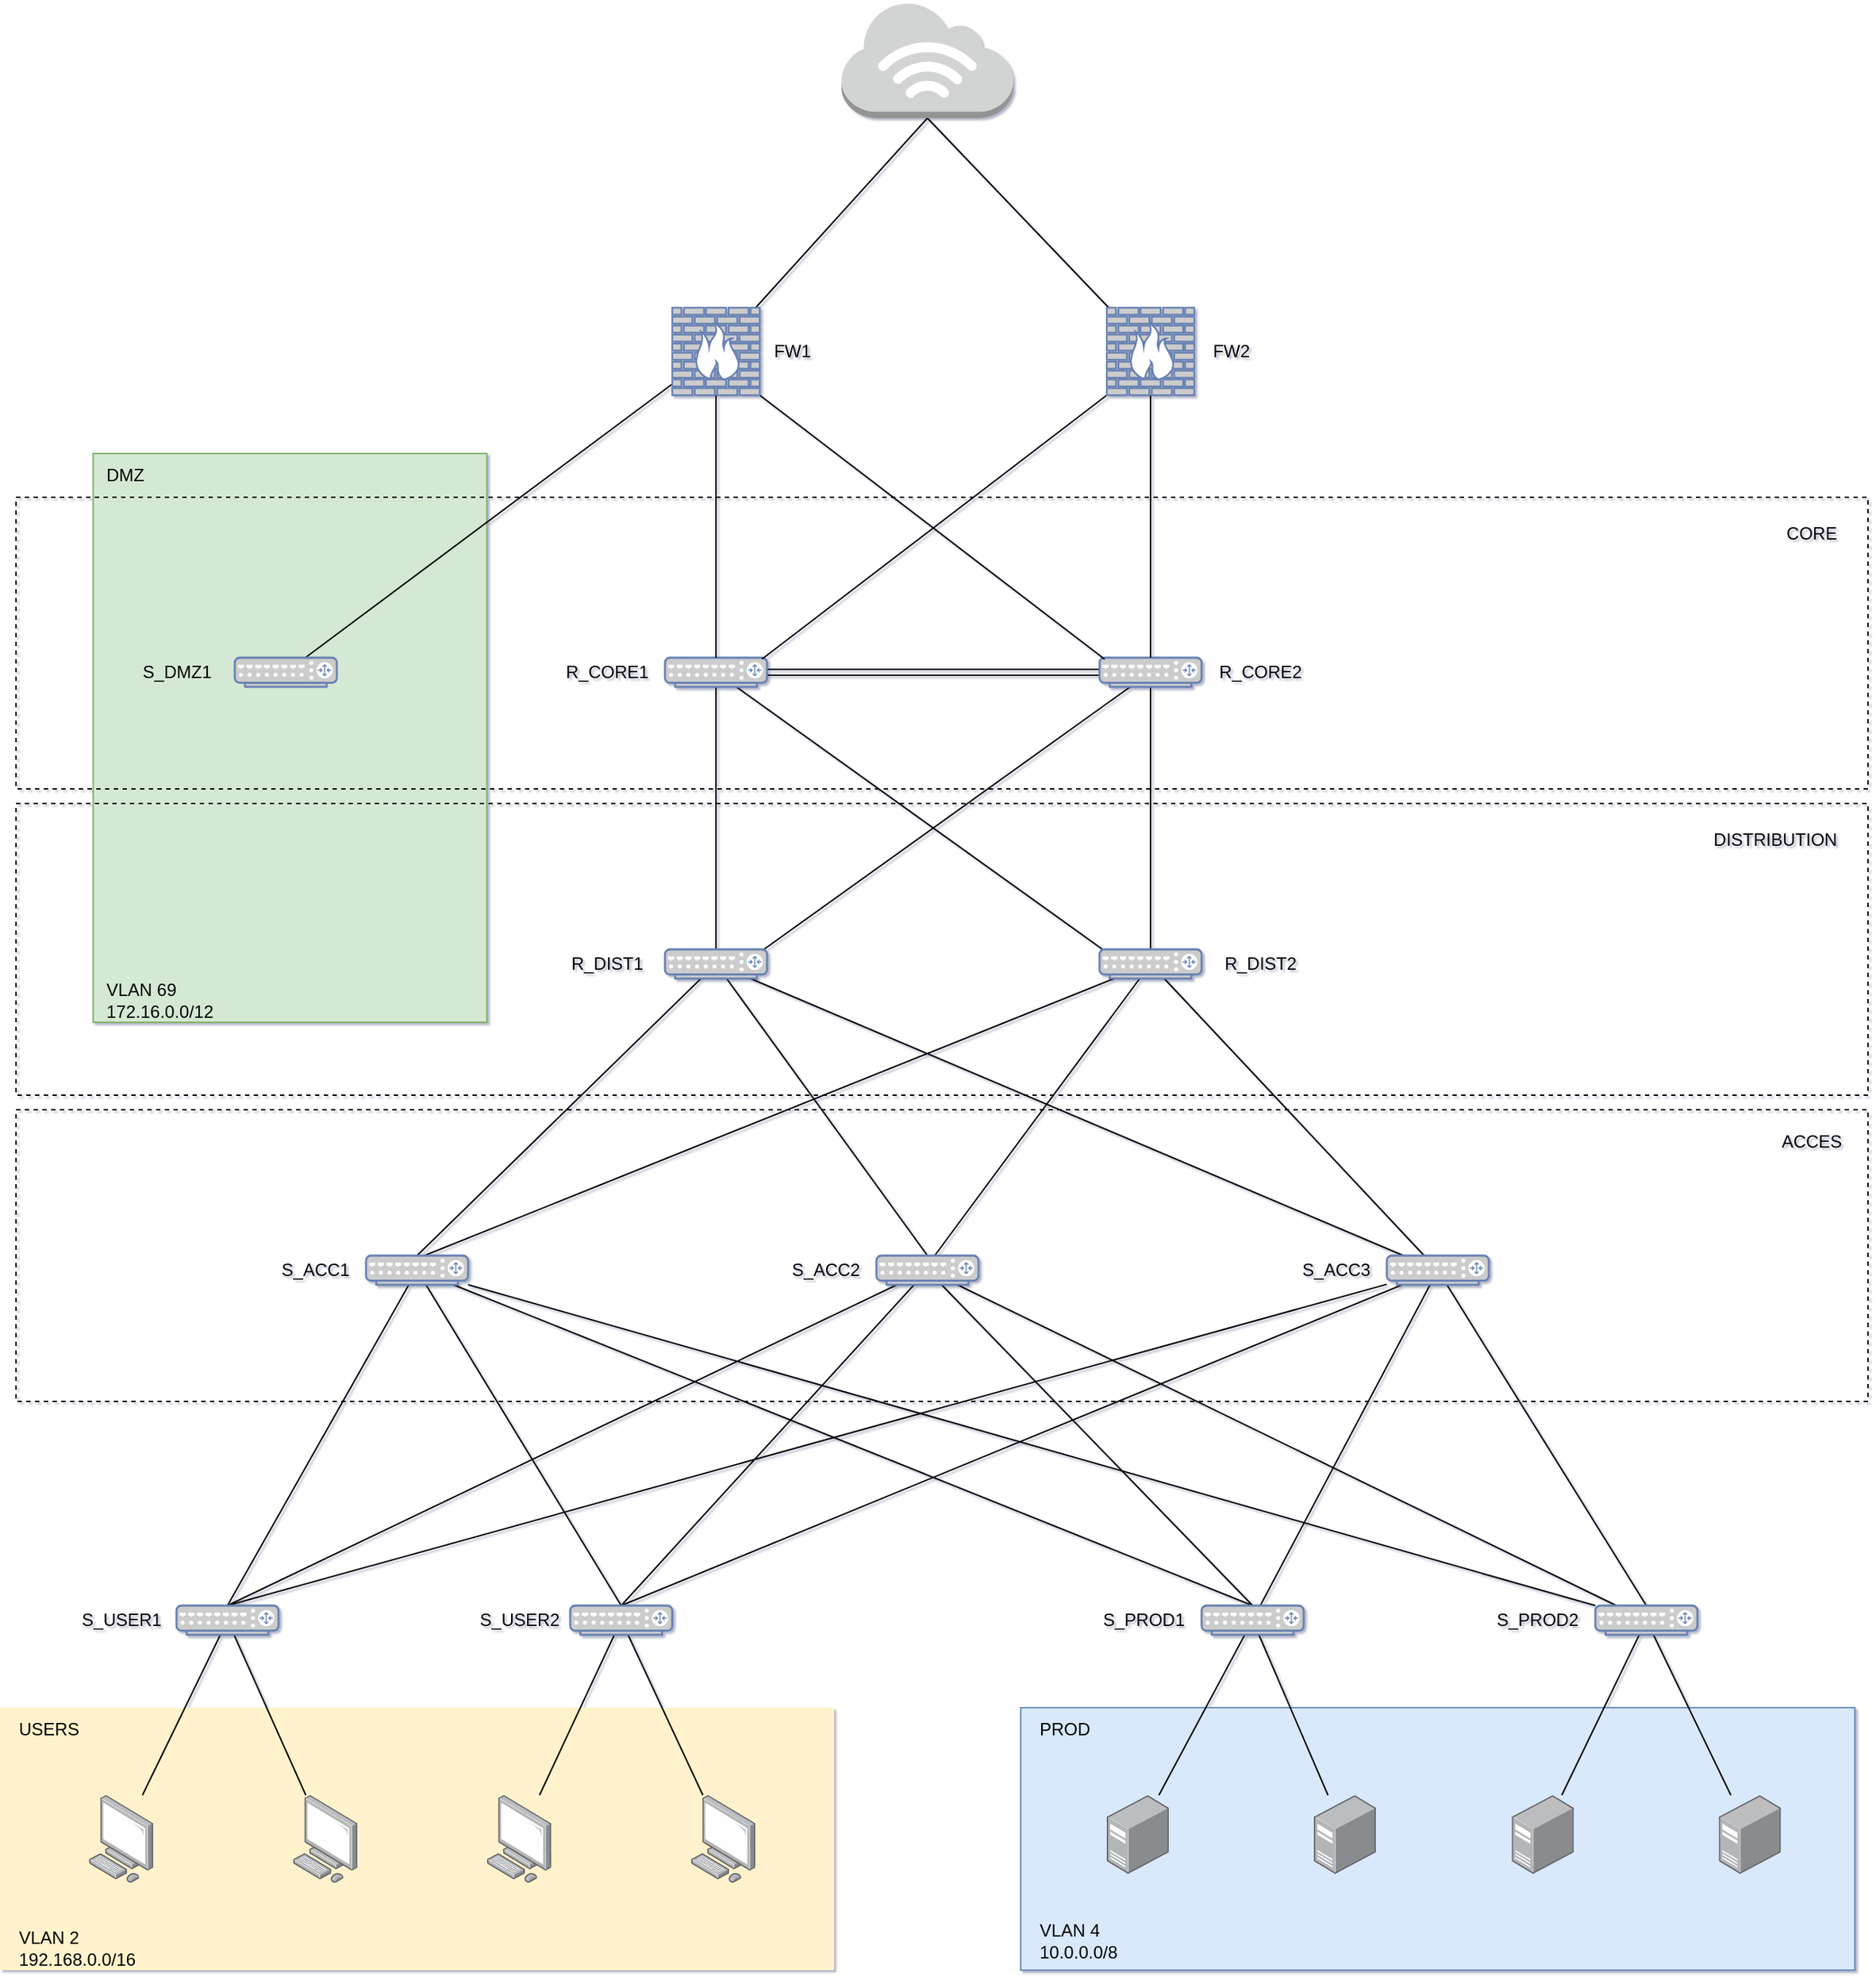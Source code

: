 <mxfile version="21.3.2" type="github">
  <diagram name="Page-1" id="PMTQ6iTP8vey_3XFuXgW">
    <mxGraphModel dx="1793" dy="955" grid="1" gridSize="10" guides="1" tooltips="1" connect="1" arrows="1" fold="1" page="1" pageScale="1" pageWidth="2336" pageHeight="1654" background="#FFFFFF" math="0" shadow="1">
      <root>
        <mxCell id="0" />
        <mxCell id="1" parent="0" />
        <mxCell id="5ECcNkWA5p3nbGUgpKdq-40" value="" style="rounded=0;whiteSpace=wrap;html=1;fillColor=#d5e8d4;strokeColor=#82b366;" vertex="1" parent="1">
          <mxGeometry x="442.87" y="340" width="270" height="390" as="geometry" />
        </mxCell>
        <mxCell id="5ECcNkWA5p3nbGUgpKdq-39" value="" style="rounded=0;whiteSpace=wrap;html=1;fillColor=#dae8fc;strokeColor=#6c8ebf;" vertex="1" parent="1">
          <mxGeometry x="1079.02" y="1200" width="571.97" height="180" as="geometry" />
        </mxCell>
        <mxCell id="5ECcNkWA5p3nbGUgpKdq-37" value="" style="rounded=0;whiteSpace=wrap;html=1;fillColor=#fff2cc;strokeColor=none;" vertex="1" parent="1">
          <mxGeometry x="379.02" y="1200" width="571.97" height="180" as="geometry" />
        </mxCell>
        <mxCell id="W_HL1xRibeNmsB4Oc6Xz-17" style="edgeStyle=orthogonalEdgeStyle;rounded=0;orthogonalLoop=1;jettySize=auto;html=1;entryX=0.5;entryY=0;entryDx=0;entryDy=0;entryPerimeter=0;endArrow=none;endFill=0;" parent="1" source="W_HL1xRibeNmsB4Oc6Xz-1" target="W_HL1xRibeNmsB4Oc6Xz-8" edge="1">
          <mxGeometry relative="1" as="geometry" />
        </mxCell>
        <mxCell id="W_HL1xRibeNmsB4Oc6Xz-19" style="edgeStyle=orthogonalEdgeStyle;rounded=0;orthogonalLoop=1;jettySize=auto;html=1;endArrow=none;endFill=0;shape=link;" parent="1" source="W_HL1xRibeNmsB4Oc6Xz-1" target="W_HL1xRibeNmsB4Oc6Xz-2" edge="1">
          <mxGeometry relative="1" as="geometry" />
        </mxCell>
        <mxCell id="W_HL1xRibeNmsB4Oc6Xz-22" style="rounded=0;orthogonalLoop=1;jettySize=auto;html=1;entryX=0.05;entryY=0.05;entryDx=0;entryDy=0;entryPerimeter=0;endArrow=none;endFill=0;" parent="1" source="W_HL1xRibeNmsB4Oc6Xz-1" target="W_HL1xRibeNmsB4Oc6Xz-9" edge="1">
          <mxGeometry relative="1" as="geometry" />
        </mxCell>
        <mxCell id="W_HL1xRibeNmsB4Oc6Xz-1" value="" style="fontColor=#0066CC;verticalAlign=top;verticalLabelPosition=bottom;labelPosition=center;align=center;html=1;outlineConnect=0;fillColor=#CCCCCC;strokeColor=#6881B3;gradientColor=none;gradientDirection=north;strokeWidth=2;shape=mxgraph.networks.router;" parent="1" vertex="1">
          <mxGeometry x="835" y="480" width="70" height="20" as="geometry" />
        </mxCell>
        <mxCell id="W_HL1xRibeNmsB4Oc6Xz-18" style="edgeStyle=orthogonalEdgeStyle;rounded=0;orthogonalLoop=1;jettySize=auto;html=1;entryX=0.5;entryY=0;entryDx=0;entryDy=0;entryPerimeter=0;endArrow=none;endFill=0;" parent="1" source="W_HL1xRibeNmsB4Oc6Xz-2" target="W_HL1xRibeNmsB4Oc6Xz-9" edge="1">
          <mxGeometry relative="1" as="geometry" />
        </mxCell>
        <mxCell id="W_HL1xRibeNmsB4Oc6Xz-23" style="rounded=0;orthogonalLoop=1;jettySize=auto;html=1;entryX=0.95;entryY=0.05;entryDx=0;entryDy=0;entryPerimeter=0;endArrow=none;endFill=0;" parent="1" source="W_HL1xRibeNmsB4Oc6Xz-2" target="W_HL1xRibeNmsB4Oc6Xz-8" edge="1">
          <mxGeometry relative="1" as="geometry" />
        </mxCell>
        <mxCell id="W_HL1xRibeNmsB4Oc6Xz-2" value="" style="fontColor=#0066CC;verticalAlign=top;verticalLabelPosition=bottom;labelPosition=center;align=center;html=1;outlineConnect=0;fillColor=#CCCCCC;strokeColor=#6881B3;gradientColor=none;gradientDirection=north;strokeWidth=2;shape=mxgraph.networks.router;" parent="1" vertex="1">
          <mxGeometry x="1133" y="480" width="70" height="20" as="geometry" />
        </mxCell>
        <mxCell id="W_HL1xRibeNmsB4Oc6Xz-7" style="rounded=0;orthogonalLoop=1;jettySize=auto;html=1;endArrow=none;endFill=0;" parent="1" source="W_HL1xRibeNmsB4Oc6Xz-4" target="W_HL1xRibeNmsB4Oc6Xz-6" edge="1">
          <mxGeometry relative="1" as="geometry" />
        </mxCell>
        <mxCell id="W_HL1xRibeNmsB4Oc6Xz-15" style="edgeStyle=orthogonalEdgeStyle;rounded=0;orthogonalLoop=1;jettySize=auto;html=1;entryX=0.5;entryY=0;entryDx=0;entryDy=0;entryPerimeter=0;endArrow=none;endFill=0;" parent="1" source="W_HL1xRibeNmsB4Oc6Xz-4" target="W_HL1xRibeNmsB4Oc6Xz-1" edge="1">
          <mxGeometry relative="1" as="geometry" />
        </mxCell>
        <mxCell id="W_HL1xRibeNmsB4Oc6Xz-21" style="rounded=0;orthogonalLoop=1;jettySize=auto;html=1;entryX=0.05;entryY=0.05;entryDx=0;entryDy=0;entryPerimeter=0;exitX=1;exitY=1;exitDx=0;exitDy=0;exitPerimeter=0;endArrow=none;endFill=0;" parent="1" source="W_HL1xRibeNmsB4Oc6Xz-4" target="W_HL1xRibeNmsB4Oc6Xz-2" edge="1">
          <mxGeometry relative="1" as="geometry" />
        </mxCell>
        <mxCell id="5ECcNkWA5p3nbGUgpKdq-35" style="rounded=0;orthogonalLoop=1;jettySize=auto;html=1;entryX=0.5;entryY=1;entryDx=0;entryDy=0;entryPerimeter=0;endArrow=none;endFill=0;" edge="1" parent="1" source="W_HL1xRibeNmsB4Oc6Xz-4" target="5ECcNkWA5p3nbGUgpKdq-34">
          <mxGeometry relative="1" as="geometry" />
        </mxCell>
        <mxCell id="W_HL1xRibeNmsB4Oc6Xz-4" value="" style="fontColor=#0066CC;verticalAlign=top;verticalLabelPosition=bottom;labelPosition=center;align=center;html=1;outlineConnect=0;fillColor=#CCCCCC;strokeColor=#6881B3;gradientColor=none;gradientDirection=north;strokeWidth=2;shape=mxgraph.networks.firewall;" parent="1" vertex="1">
          <mxGeometry x="840" y="240" width="60" height="60" as="geometry" />
        </mxCell>
        <mxCell id="W_HL1xRibeNmsB4Oc6Xz-16" style="edgeStyle=orthogonalEdgeStyle;rounded=0;orthogonalLoop=1;jettySize=auto;html=1;endArrow=none;endFill=0;" parent="1" source="W_HL1xRibeNmsB4Oc6Xz-5" target="W_HL1xRibeNmsB4Oc6Xz-2" edge="1">
          <mxGeometry relative="1" as="geometry" />
        </mxCell>
        <mxCell id="W_HL1xRibeNmsB4Oc6Xz-20" style="rounded=0;orthogonalLoop=1;jettySize=auto;html=1;entryX=0.95;entryY=0.05;entryDx=0;entryDy=0;entryPerimeter=0;exitX=0;exitY=1;exitDx=0;exitDy=0;exitPerimeter=0;endArrow=none;endFill=0;" parent="1" source="W_HL1xRibeNmsB4Oc6Xz-5" target="W_HL1xRibeNmsB4Oc6Xz-1" edge="1">
          <mxGeometry relative="1" as="geometry" />
        </mxCell>
        <mxCell id="5ECcNkWA5p3nbGUgpKdq-36" style="rounded=0;orthogonalLoop=1;jettySize=auto;html=1;endArrow=none;endFill=0;entryX=0.5;entryY=1;entryDx=0;entryDy=0;entryPerimeter=0;" edge="1" parent="1" source="W_HL1xRibeNmsB4Oc6Xz-5" target="5ECcNkWA5p3nbGUgpKdq-34">
          <mxGeometry relative="1" as="geometry" />
        </mxCell>
        <mxCell id="W_HL1xRibeNmsB4Oc6Xz-5" value="" style="fontColor=#0066CC;verticalAlign=top;verticalLabelPosition=bottom;labelPosition=center;align=center;html=1;outlineConnect=0;fillColor=#CCCCCC;strokeColor=#6881B3;gradientColor=none;gradientDirection=north;strokeWidth=2;shape=mxgraph.networks.firewall;" parent="1" vertex="1">
          <mxGeometry x="1138" y="240" width="60" height="60" as="geometry" />
        </mxCell>
        <mxCell id="W_HL1xRibeNmsB4Oc6Xz-6" value="" style="fontColor=#0066CC;verticalAlign=top;verticalLabelPosition=bottom;labelPosition=center;align=center;html=1;outlineConnect=0;fillColor=#CCCCCC;strokeColor=#6881B3;gradientColor=none;gradientDirection=north;strokeWidth=2;shape=mxgraph.networks.router;" parent="1" vertex="1">
          <mxGeometry x="540" y="480" width="70" height="20" as="geometry" />
        </mxCell>
        <mxCell id="W_HL1xRibeNmsB4Oc6Xz-24" style="rounded=0;orthogonalLoop=1;jettySize=auto;html=1;entryX=0.5;entryY=0;entryDx=0;entryDy=0;entryPerimeter=0;endArrow=none;endFill=0;" parent="1" source="W_HL1xRibeNmsB4Oc6Xz-8" target="W_HL1xRibeNmsB4Oc6Xz-13" edge="1">
          <mxGeometry relative="1" as="geometry" />
        </mxCell>
        <mxCell id="W_HL1xRibeNmsB4Oc6Xz-25" style="rounded=0;orthogonalLoop=1;jettySize=auto;html=1;endArrow=none;endFill=0;entryX=0.5;entryY=0;entryDx=0;entryDy=0;entryPerimeter=0;" parent="1" source="W_HL1xRibeNmsB4Oc6Xz-8" target="W_HL1xRibeNmsB4Oc6Xz-12" edge="1">
          <mxGeometry relative="1" as="geometry" />
        </mxCell>
        <mxCell id="W_HL1xRibeNmsB4Oc6Xz-28" style="rounded=0;orthogonalLoop=1;jettySize=auto;html=1;endArrow=none;endFill=0;" parent="1" source="W_HL1xRibeNmsB4Oc6Xz-8" target="W_HL1xRibeNmsB4Oc6Xz-14" edge="1">
          <mxGeometry relative="1" as="geometry" />
        </mxCell>
        <mxCell id="W_HL1xRibeNmsB4Oc6Xz-8" value="" style="fontColor=#0066CC;verticalAlign=top;verticalLabelPosition=bottom;labelPosition=center;align=center;html=1;outlineConnect=0;fillColor=#CCCCCC;strokeColor=#6881B3;gradientColor=none;gradientDirection=north;strokeWidth=2;shape=mxgraph.networks.router;" parent="1" vertex="1">
          <mxGeometry x="835" y="680" width="70" height="20" as="geometry" />
        </mxCell>
        <mxCell id="W_HL1xRibeNmsB4Oc6Xz-26" style="rounded=0;orthogonalLoop=1;jettySize=auto;html=1;endArrow=none;endFill=0;" parent="1" source="W_HL1xRibeNmsB4Oc6Xz-9" edge="1">
          <mxGeometry relative="1" as="geometry">
            <mxPoint x="1020" y="890.0" as="targetPoint" />
          </mxGeometry>
        </mxCell>
        <mxCell id="W_HL1xRibeNmsB4Oc6Xz-27" style="rounded=0;orthogonalLoop=1;jettySize=auto;html=1;endArrow=none;endFill=0;" parent="1" source="W_HL1xRibeNmsB4Oc6Xz-9" target="W_HL1xRibeNmsB4Oc6Xz-14" edge="1">
          <mxGeometry relative="1" as="geometry" />
        </mxCell>
        <mxCell id="W_HL1xRibeNmsB4Oc6Xz-29" style="rounded=0;orthogonalLoop=1;jettySize=auto;html=1;endArrow=none;endFill=0;" parent="1" source="W_HL1xRibeNmsB4Oc6Xz-9" edge="1">
          <mxGeometry relative="1" as="geometry">
            <mxPoint x="670" y="890.0" as="targetPoint" />
          </mxGeometry>
        </mxCell>
        <mxCell id="W_HL1xRibeNmsB4Oc6Xz-9" value="" style="fontColor=#0066CC;verticalAlign=top;verticalLabelPosition=bottom;labelPosition=center;align=center;html=1;outlineConnect=0;fillColor=#CCCCCC;strokeColor=#6881B3;gradientColor=none;gradientDirection=north;strokeWidth=2;shape=mxgraph.networks.router;" parent="1" vertex="1">
          <mxGeometry x="1133" y="680" width="70" height="20" as="geometry" />
        </mxCell>
        <mxCell id="5ECcNkWA5p3nbGUgpKdq-6" style="rounded=0;orthogonalLoop=1;jettySize=auto;html=1;entryX=0.5;entryY=0;entryDx=0;entryDy=0;entryPerimeter=0;endArrow=none;endFill=0;" edge="1" parent="1" source="W_HL1xRibeNmsB4Oc6Xz-12" target="5ECcNkWA5p3nbGUgpKdq-1">
          <mxGeometry relative="1" as="geometry" />
        </mxCell>
        <mxCell id="5ECcNkWA5p3nbGUgpKdq-9" style="rounded=0;orthogonalLoop=1;jettySize=auto;html=1;entryX=0.5;entryY=0;entryDx=0;entryDy=0;entryPerimeter=0;endArrow=none;endFill=0;" edge="1" parent="1" source="W_HL1xRibeNmsB4Oc6Xz-12" target="5ECcNkWA5p3nbGUgpKdq-2">
          <mxGeometry relative="1" as="geometry" />
        </mxCell>
        <mxCell id="5ECcNkWA5p3nbGUgpKdq-13" style="rounded=0;orthogonalLoop=1;jettySize=auto;html=1;entryX=0.5;entryY=0;entryDx=0;entryDy=0;entryPerimeter=0;endArrow=none;endFill=0;" edge="1" parent="1" source="W_HL1xRibeNmsB4Oc6Xz-12" target="5ECcNkWA5p3nbGUgpKdq-3">
          <mxGeometry relative="1" as="geometry" />
        </mxCell>
        <mxCell id="5ECcNkWA5p3nbGUgpKdq-14" style="rounded=0;orthogonalLoop=1;jettySize=auto;html=1;endArrow=none;endFill=0;" edge="1" parent="1" source="W_HL1xRibeNmsB4Oc6Xz-12" target="5ECcNkWA5p3nbGUgpKdq-4">
          <mxGeometry relative="1" as="geometry" />
        </mxCell>
        <mxCell id="W_HL1xRibeNmsB4Oc6Xz-12" value="" style="fontColor=#0066CC;verticalAlign=top;verticalLabelPosition=bottom;labelPosition=center;align=center;html=1;outlineConnect=0;fillColor=#CCCCCC;strokeColor=#6881B3;gradientColor=none;gradientDirection=north;strokeWidth=2;shape=mxgraph.networks.router;" parent="1" vertex="1">
          <mxGeometry x="980" y="890" width="70" height="20" as="geometry" />
        </mxCell>
        <mxCell id="5ECcNkWA5p3nbGUgpKdq-5" style="rounded=0;orthogonalLoop=1;jettySize=auto;html=1;endArrow=none;endFill=0;entryX=0.5;entryY=0;entryDx=0;entryDy=0;entryPerimeter=0;" edge="1" parent="1" source="W_HL1xRibeNmsB4Oc6Xz-13" target="5ECcNkWA5p3nbGUgpKdq-1">
          <mxGeometry relative="1" as="geometry" />
        </mxCell>
        <mxCell id="5ECcNkWA5p3nbGUgpKdq-8" style="rounded=0;orthogonalLoop=1;jettySize=auto;html=1;entryX=0.5;entryY=0;entryDx=0;entryDy=0;entryPerimeter=0;endArrow=none;endFill=0;" edge="1" parent="1" source="W_HL1xRibeNmsB4Oc6Xz-13" target="5ECcNkWA5p3nbGUgpKdq-2">
          <mxGeometry relative="1" as="geometry" />
        </mxCell>
        <mxCell id="5ECcNkWA5p3nbGUgpKdq-11" style="rounded=0;orthogonalLoop=1;jettySize=auto;html=1;entryX=0.5;entryY=0;entryDx=0;entryDy=0;entryPerimeter=0;endArrow=none;endFill=0;" edge="1" parent="1" source="W_HL1xRibeNmsB4Oc6Xz-13" target="5ECcNkWA5p3nbGUgpKdq-3">
          <mxGeometry relative="1" as="geometry" />
        </mxCell>
        <mxCell id="5ECcNkWA5p3nbGUgpKdq-12" style="rounded=0;orthogonalLoop=1;jettySize=auto;html=1;endArrow=none;endFill=0;" edge="1" parent="1" source="W_HL1xRibeNmsB4Oc6Xz-13" target="5ECcNkWA5p3nbGUgpKdq-4">
          <mxGeometry relative="1" as="geometry" />
        </mxCell>
        <mxCell id="W_HL1xRibeNmsB4Oc6Xz-13" value="" style="fontColor=#0066CC;verticalAlign=top;verticalLabelPosition=bottom;labelPosition=center;align=center;html=1;outlineConnect=0;fillColor=#CCCCCC;strokeColor=#6881B3;gradientColor=none;gradientDirection=north;strokeWidth=2;shape=mxgraph.networks.router;" parent="1" vertex="1">
          <mxGeometry x="630" y="890" width="70" height="20" as="geometry" />
        </mxCell>
        <mxCell id="5ECcNkWA5p3nbGUgpKdq-7" style="rounded=0;orthogonalLoop=1;jettySize=auto;html=1;entryX=0.5;entryY=0;entryDx=0;entryDy=0;entryPerimeter=0;endArrow=none;endFill=0;" edge="1" parent="1" source="W_HL1xRibeNmsB4Oc6Xz-14" target="5ECcNkWA5p3nbGUgpKdq-1">
          <mxGeometry relative="1" as="geometry" />
        </mxCell>
        <mxCell id="5ECcNkWA5p3nbGUgpKdq-10" style="rounded=0;orthogonalLoop=1;jettySize=auto;html=1;entryX=0.5;entryY=0;entryDx=0;entryDy=0;entryPerimeter=0;endArrow=none;endFill=0;" edge="1" parent="1" source="W_HL1xRibeNmsB4Oc6Xz-14" target="5ECcNkWA5p3nbGUgpKdq-2">
          <mxGeometry relative="1" as="geometry" />
        </mxCell>
        <mxCell id="5ECcNkWA5p3nbGUgpKdq-16" style="rounded=0;orthogonalLoop=1;jettySize=auto;html=1;endArrow=none;endFill=0;" edge="1" parent="1" source="W_HL1xRibeNmsB4Oc6Xz-14" target="5ECcNkWA5p3nbGUgpKdq-3">
          <mxGeometry relative="1" as="geometry" />
        </mxCell>
        <mxCell id="5ECcNkWA5p3nbGUgpKdq-17" style="rounded=0;orthogonalLoop=1;jettySize=auto;html=1;entryX=0.5;entryY=0;entryDx=0;entryDy=0;entryPerimeter=0;endArrow=none;endFill=0;" edge="1" parent="1" source="W_HL1xRibeNmsB4Oc6Xz-14" target="5ECcNkWA5p3nbGUgpKdq-4">
          <mxGeometry relative="1" as="geometry" />
        </mxCell>
        <mxCell id="W_HL1xRibeNmsB4Oc6Xz-14" value="" style="fontColor=#0066CC;verticalAlign=top;verticalLabelPosition=bottom;labelPosition=center;align=center;html=1;outlineConnect=0;fillColor=#CCCCCC;strokeColor=#6881B3;gradientColor=none;gradientDirection=north;strokeWidth=2;shape=mxgraph.networks.router;" parent="1" vertex="1">
          <mxGeometry x="1330" y="890" width="70" height="20" as="geometry" />
        </mxCell>
        <mxCell id="5ECcNkWA5p3nbGUgpKdq-22" style="rounded=0;orthogonalLoop=1;jettySize=auto;html=1;endArrow=none;endFill=0;" edge="1" parent="1" source="5ECcNkWA5p3nbGUgpKdq-1" target="5ECcNkWA5p3nbGUgpKdq-18">
          <mxGeometry relative="1" as="geometry" />
        </mxCell>
        <mxCell id="5ECcNkWA5p3nbGUgpKdq-23" style="rounded=0;orthogonalLoop=1;jettySize=auto;html=1;endArrow=none;endFill=0;" edge="1" parent="1" source="5ECcNkWA5p3nbGUgpKdq-1" target="5ECcNkWA5p3nbGUgpKdq-19">
          <mxGeometry relative="1" as="geometry" />
        </mxCell>
        <mxCell id="5ECcNkWA5p3nbGUgpKdq-1" value="" style="fontColor=#0066CC;verticalAlign=top;verticalLabelPosition=bottom;labelPosition=center;align=center;html=1;outlineConnect=0;fillColor=#CCCCCC;strokeColor=#6881B3;gradientColor=none;gradientDirection=north;strokeWidth=2;shape=mxgraph.networks.router;" vertex="1" parent="1">
          <mxGeometry x="500" y="1130" width="70" height="20" as="geometry" />
        </mxCell>
        <mxCell id="5ECcNkWA5p3nbGUgpKdq-24" style="rounded=0;orthogonalLoop=1;jettySize=auto;html=1;endArrow=none;endFill=0;" edge="1" parent="1" source="5ECcNkWA5p3nbGUgpKdq-2" target="5ECcNkWA5p3nbGUgpKdq-20">
          <mxGeometry relative="1" as="geometry" />
        </mxCell>
        <mxCell id="5ECcNkWA5p3nbGUgpKdq-25" style="rounded=0;orthogonalLoop=1;jettySize=auto;html=1;endArrow=none;endFill=0;" edge="1" parent="1" source="5ECcNkWA5p3nbGUgpKdq-2" target="5ECcNkWA5p3nbGUgpKdq-21">
          <mxGeometry relative="1" as="geometry" />
        </mxCell>
        <mxCell id="5ECcNkWA5p3nbGUgpKdq-2" value="" style="fontColor=#0066CC;verticalAlign=top;verticalLabelPosition=bottom;labelPosition=center;align=center;html=1;outlineConnect=0;fillColor=#CCCCCC;strokeColor=#6881B3;gradientColor=none;gradientDirection=north;strokeWidth=2;shape=mxgraph.networks.router;" vertex="1" parent="1">
          <mxGeometry x="770" y="1130" width="70" height="20" as="geometry" />
        </mxCell>
        <mxCell id="5ECcNkWA5p3nbGUgpKdq-30" style="rounded=0;orthogonalLoop=1;jettySize=auto;html=1;endArrow=none;endFill=0;" edge="1" parent="1" source="5ECcNkWA5p3nbGUgpKdq-3" target="5ECcNkWA5p3nbGUgpKdq-26">
          <mxGeometry relative="1" as="geometry" />
        </mxCell>
        <mxCell id="5ECcNkWA5p3nbGUgpKdq-31" style="rounded=0;orthogonalLoop=1;jettySize=auto;html=1;endArrow=none;endFill=0;" edge="1" parent="1" source="5ECcNkWA5p3nbGUgpKdq-3" target="5ECcNkWA5p3nbGUgpKdq-27">
          <mxGeometry relative="1" as="geometry" />
        </mxCell>
        <mxCell id="5ECcNkWA5p3nbGUgpKdq-3" value="" style="fontColor=#0066CC;verticalAlign=top;verticalLabelPosition=bottom;labelPosition=center;align=center;html=1;outlineConnect=0;fillColor=#CCCCCC;strokeColor=#6881B3;gradientColor=none;gradientDirection=north;strokeWidth=2;shape=mxgraph.networks.router;" vertex="1" parent="1">
          <mxGeometry x="1203" y="1130" width="70" height="20" as="geometry" />
        </mxCell>
        <mxCell id="5ECcNkWA5p3nbGUgpKdq-32" style="rounded=0;orthogonalLoop=1;jettySize=auto;html=1;endArrow=none;endFill=0;" edge="1" parent="1" source="5ECcNkWA5p3nbGUgpKdq-4" target="5ECcNkWA5p3nbGUgpKdq-28">
          <mxGeometry relative="1" as="geometry" />
        </mxCell>
        <mxCell id="5ECcNkWA5p3nbGUgpKdq-33" style="rounded=0;orthogonalLoop=1;jettySize=auto;html=1;endArrow=none;endFill=0;" edge="1" parent="1" source="5ECcNkWA5p3nbGUgpKdq-4" target="5ECcNkWA5p3nbGUgpKdq-29">
          <mxGeometry relative="1" as="geometry" />
        </mxCell>
        <mxCell id="5ECcNkWA5p3nbGUgpKdq-4" value="" style="fontColor=#0066CC;verticalAlign=top;verticalLabelPosition=bottom;labelPosition=center;align=center;html=1;outlineConnect=0;fillColor=#CCCCCC;strokeColor=#6881B3;gradientColor=none;gradientDirection=north;strokeWidth=2;shape=mxgraph.networks.router;" vertex="1" parent="1">
          <mxGeometry x="1473" y="1130" width="70" height="20" as="geometry" />
        </mxCell>
        <mxCell id="5ECcNkWA5p3nbGUgpKdq-18" value="" style="image;points=[];aspect=fixed;html=1;align=center;shadow=0;dashed=0;image=img/lib/allied_telesis/computer_and_terminals/Personal_Computer.svg;" vertex="1" parent="1">
          <mxGeometry x="440" y="1260" width="44.27" height="60" as="geometry" />
        </mxCell>
        <mxCell id="5ECcNkWA5p3nbGUgpKdq-19" value="" style="image;points=[];aspect=fixed;html=1;align=center;shadow=0;dashed=0;image=img/lib/allied_telesis/computer_and_terminals/Personal_Computer.svg;" vertex="1" parent="1">
          <mxGeometry x="580" y="1260" width="44.27" height="60" as="geometry" />
        </mxCell>
        <mxCell id="5ECcNkWA5p3nbGUgpKdq-20" value="" style="image;points=[];aspect=fixed;html=1;align=center;shadow=0;dashed=0;image=img/lib/allied_telesis/computer_and_terminals/Personal_Computer.svg;" vertex="1" parent="1">
          <mxGeometry x="712.87" y="1260" width="44.27" height="60" as="geometry" />
        </mxCell>
        <mxCell id="5ECcNkWA5p3nbGUgpKdq-21" value="" style="image;points=[];aspect=fixed;html=1;align=center;shadow=0;dashed=0;image=img/lib/allied_telesis/computer_and_terminals/Personal_Computer.svg;" vertex="1" parent="1">
          <mxGeometry x="852.87" y="1260" width="44.27" height="60" as="geometry" />
        </mxCell>
        <mxCell id="5ECcNkWA5p3nbGUgpKdq-26" value="" style="image;points=[];aspect=fixed;html=1;align=center;shadow=0;dashed=0;image=img/lib/allied_telesis/computer_and_terminals/Server_Desktop.svg;" vertex="1" parent="1">
          <mxGeometry x="1138" y="1260" width="42.6" height="54" as="geometry" />
        </mxCell>
        <mxCell id="5ECcNkWA5p3nbGUgpKdq-27" value="" style="image;points=[];aspect=fixed;html=1;align=center;shadow=0;dashed=0;image=img/lib/allied_telesis/computer_and_terminals/Server_Desktop.svg;" vertex="1" parent="1">
          <mxGeometry x="1280" y="1260" width="42.6" height="54" as="geometry" />
        </mxCell>
        <mxCell id="5ECcNkWA5p3nbGUgpKdq-28" value="" style="image;points=[];aspect=fixed;html=1;align=center;shadow=0;dashed=0;image=img/lib/allied_telesis/computer_and_terminals/Server_Desktop.svg;" vertex="1" parent="1">
          <mxGeometry x="1415.7" y="1260" width="42.6" height="54" as="geometry" />
        </mxCell>
        <mxCell id="5ECcNkWA5p3nbGUgpKdq-29" value="" style="image;points=[];aspect=fixed;html=1;align=center;shadow=0;dashed=0;image=img/lib/allied_telesis/computer_and_terminals/Server_Desktop.svg;" vertex="1" parent="1">
          <mxGeometry x="1557.7" y="1260" width="42.6" height="54" as="geometry" />
        </mxCell>
        <mxCell id="5ECcNkWA5p3nbGUgpKdq-34" value="" style="outlineConnect=0;dashed=0;verticalLabelPosition=bottom;verticalAlign=top;align=center;html=1;shape=mxgraph.aws3.internet_3;fillColor=#D2D3D3;gradientColor=none;" vertex="1" parent="1">
          <mxGeometry x="956.11" y="30" width="117.78" height="80" as="geometry" />
        </mxCell>
        <mxCell id="5ECcNkWA5p3nbGUgpKdq-41" value="USERS" style="text;html=1;align=left;verticalAlign=middle;resizable=0;points=[];autosize=1;strokeColor=none;fillColor=none;" vertex="1" parent="1">
          <mxGeometry x="390" y="1200" width="60" height="30" as="geometry" />
        </mxCell>
        <mxCell id="5ECcNkWA5p3nbGUgpKdq-42" value="VLAN 2&lt;br&gt;192.168.0.0/16" style="text;html=1;align=left;verticalAlign=middle;resizable=0;points=[];autosize=1;strokeColor=none;fillColor=none;" vertex="1" parent="1">
          <mxGeometry x="390" y="1345" width="100" height="40" as="geometry" />
        </mxCell>
        <mxCell id="5ECcNkWA5p3nbGUgpKdq-43" value="PROD" style="text;html=1;align=left;verticalAlign=middle;resizable=0;points=[];autosize=1;strokeColor=none;fillColor=none;" vertex="1" parent="1">
          <mxGeometry x="1090" y="1200" width="60" height="30" as="geometry" />
        </mxCell>
        <mxCell id="5ECcNkWA5p3nbGUgpKdq-44" value="VLAN 4&lt;br&gt;10.0.0.0/8" style="text;html=1;align=left;verticalAlign=middle;resizable=0;points=[];autosize=1;strokeColor=none;fillColor=none;" vertex="1" parent="1">
          <mxGeometry x="1090" y="1340" width="80" height="40" as="geometry" />
        </mxCell>
        <mxCell id="5ECcNkWA5p3nbGUgpKdq-45" value="DMZ" style="text;html=1;align=left;verticalAlign=middle;resizable=0;points=[];autosize=1;strokeColor=none;fillColor=none;" vertex="1" parent="1">
          <mxGeometry x="450" y="340" width="50" height="30" as="geometry" />
        </mxCell>
        <mxCell id="5ECcNkWA5p3nbGUgpKdq-46" value="VLAN 69&lt;br&gt;172.16.0.0/12" style="text;html=1;align=left;verticalAlign=middle;resizable=0;points=[];autosize=1;strokeColor=none;fillColor=none;" vertex="1" parent="1">
          <mxGeometry x="450" y="695" width="100" height="40" as="geometry" />
        </mxCell>
        <mxCell id="5ECcNkWA5p3nbGUgpKdq-47" value="FW1" style="text;html=1;align=center;verticalAlign=middle;resizable=0;points=[];autosize=1;strokeColor=none;fillColor=none;" vertex="1" parent="1">
          <mxGeometry x="897.14" y="255" width="50" height="30" as="geometry" />
        </mxCell>
        <mxCell id="5ECcNkWA5p3nbGUgpKdq-48" value="FW2" style="text;html=1;align=center;verticalAlign=middle;resizable=0;points=[];autosize=1;strokeColor=none;fillColor=none;" vertex="1" parent="1">
          <mxGeometry x="1198" y="255" width="50" height="30" as="geometry" />
        </mxCell>
        <mxCell id="5ECcNkWA5p3nbGUgpKdq-49" value="R_CORE1" style="text;html=1;align=center;verticalAlign=middle;resizable=0;points=[];autosize=1;strokeColor=none;fillColor=none;" vertex="1" parent="1">
          <mxGeometry x="755" y="475" width="80" height="30" as="geometry" />
        </mxCell>
        <mxCell id="5ECcNkWA5p3nbGUgpKdq-50" value="R_CORE2" style="text;html=1;align=center;verticalAlign=middle;resizable=0;points=[];autosize=1;strokeColor=none;fillColor=none;" vertex="1" parent="1">
          <mxGeometry x="1203" y="475" width="80" height="30" as="geometry" />
        </mxCell>
        <mxCell id="5ECcNkWA5p3nbGUgpKdq-51" value="R_DIST1" style="text;html=1;align=center;verticalAlign=middle;resizable=0;points=[];autosize=1;strokeColor=none;fillColor=none;" vertex="1" parent="1">
          <mxGeometry x="760" y="675" width="70" height="30" as="geometry" />
        </mxCell>
        <mxCell id="5ECcNkWA5p3nbGUgpKdq-52" value="R_DIST2" style="text;html=1;align=center;verticalAlign=middle;resizable=0;points=[];autosize=1;strokeColor=none;fillColor=none;" vertex="1" parent="1">
          <mxGeometry x="1208" y="675" width="70" height="30" as="geometry" />
        </mxCell>
        <mxCell id="5ECcNkWA5p3nbGUgpKdq-53" value="S_ACC1" style="text;html=1;align=center;verticalAlign=middle;resizable=0;points=[];autosize=1;strokeColor=none;fillColor=none;" vertex="1" parent="1">
          <mxGeometry x="560" y="885" width="70" height="30" as="geometry" />
        </mxCell>
        <mxCell id="5ECcNkWA5p3nbGUgpKdq-54" value="S_ACC2" style="text;html=1;align=center;verticalAlign=middle;resizable=0;points=[];autosize=1;strokeColor=none;fillColor=none;" vertex="1" parent="1">
          <mxGeometry x="910" y="885" width="70" height="30" as="geometry" />
        </mxCell>
        <mxCell id="5ECcNkWA5p3nbGUgpKdq-55" value="S_ACC3" style="text;html=1;align=center;verticalAlign=middle;resizable=0;points=[];autosize=1;strokeColor=none;fillColor=none;" vertex="1" parent="1">
          <mxGeometry x="1260" y="885" width="70" height="30" as="geometry" />
        </mxCell>
        <mxCell id="5ECcNkWA5p3nbGUgpKdq-56" value="S_USER1" style="text;html=1;align=center;verticalAlign=middle;resizable=0;points=[];autosize=1;strokeColor=none;fillColor=none;" vertex="1" parent="1">
          <mxGeometry x="422.14" y="1125" width="80" height="30" as="geometry" />
        </mxCell>
        <mxCell id="5ECcNkWA5p3nbGUgpKdq-57" value="S_USER2" style="text;html=1;align=center;verticalAlign=middle;resizable=0;points=[];autosize=1;strokeColor=none;fillColor=none;" vertex="1" parent="1">
          <mxGeometry x="695" y="1125" width="80" height="30" as="geometry" />
        </mxCell>
        <mxCell id="5ECcNkWA5p3nbGUgpKdq-58" value="S_PROD1" style="text;html=1;align=center;verticalAlign=middle;resizable=0;points=[];autosize=1;strokeColor=none;fillColor=none;" vertex="1" parent="1">
          <mxGeometry x="1123" y="1125" width="80" height="30" as="geometry" />
        </mxCell>
        <mxCell id="5ECcNkWA5p3nbGUgpKdq-59" value="S_PROD2" style="text;html=1;align=center;verticalAlign=middle;resizable=0;points=[];autosize=1;strokeColor=none;fillColor=none;" vertex="1" parent="1">
          <mxGeometry x="1393" y="1125" width="80" height="30" as="geometry" />
        </mxCell>
        <mxCell id="5ECcNkWA5p3nbGUgpKdq-60" value="S_DMZ1" style="text;html=1;align=center;verticalAlign=middle;resizable=0;points=[];autosize=1;strokeColor=none;fillColor=none;" vertex="1" parent="1">
          <mxGeometry x="465" y="475" width="70" height="30" as="geometry" />
        </mxCell>
        <mxCell id="5ECcNkWA5p3nbGUgpKdq-62" value="" style="rounded=0;whiteSpace=wrap;html=1;dashed=1;fillColor=none;" vertex="1" parent="1">
          <mxGeometry x="390" y="580" width="1270" height="200" as="geometry" />
        </mxCell>
        <mxCell id="5ECcNkWA5p3nbGUgpKdq-63" value="" style="rounded=0;whiteSpace=wrap;html=1;dashed=1;fillColor=none;" vertex="1" parent="1">
          <mxGeometry x="390" y="790" width="1270" height="200" as="geometry" />
        </mxCell>
        <mxCell id="5ECcNkWA5p3nbGUgpKdq-64" value="" style="rounded=0;whiteSpace=wrap;html=1;dashed=1;fillColor=none;" vertex="1" parent="1">
          <mxGeometry x="390" y="370" width="1270" height="200" as="geometry" />
        </mxCell>
        <mxCell id="5ECcNkWA5p3nbGUgpKdq-65" value="CORE" style="text;html=1;align=center;verticalAlign=middle;resizable=0;points=[];autosize=1;strokeColor=none;fillColor=none;" vertex="1" parent="1">
          <mxGeometry x="1590.99" y="380" width="60" height="30" as="geometry" />
        </mxCell>
        <mxCell id="5ECcNkWA5p3nbGUgpKdq-66" value="DISTRIBUTION" style="text;html=1;align=center;verticalAlign=middle;resizable=0;points=[];autosize=1;strokeColor=none;fillColor=none;" vertex="1" parent="1">
          <mxGeometry x="1540.99" y="590" width="110" height="30" as="geometry" />
        </mxCell>
        <mxCell id="5ECcNkWA5p3nbGUgpKdq-67" value="ACCES" style="text;html=1;align=center;verticalAlign=middle;resizable=0;points=[];autosize=1;strokeColor=none;fillColor=none;" vertex="1" parent="1">
          <mxGeometry x="1590.99" y="797" width="60" height="30" as="geometry" />
        </mxCell>
      </root>
    </mxGraphModel>
  </diagram>
</mxfile>
